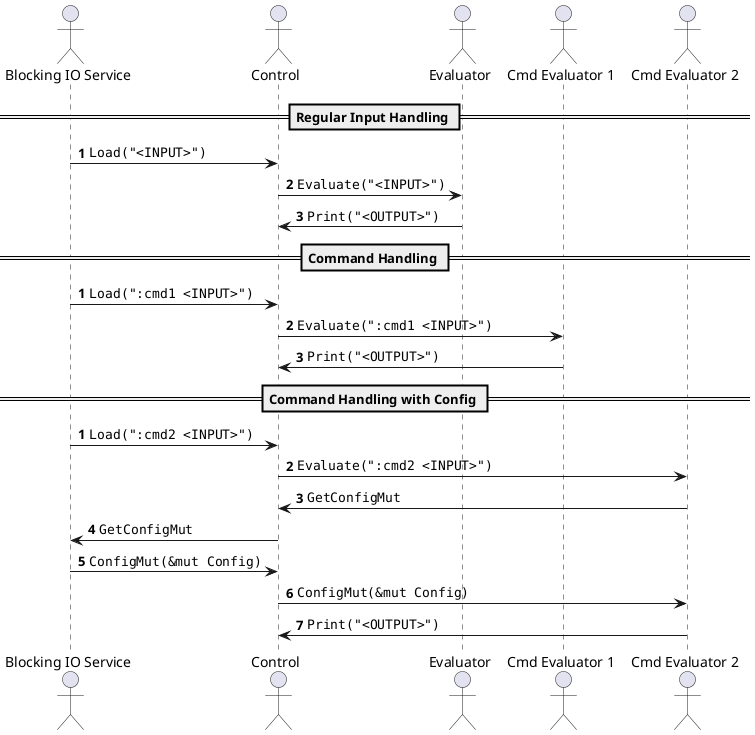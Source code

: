 @startuml repl
' skinparam maxMessageSize 125

actor User as "Blocking IO Service"
actor Ctrl as "Control"
actor Eval as "Evaluator"
actor Cmd1 as "Cmd Evaluator 1"
actor Cmd2 as "Cmd Evaluator 2"

== Regular Input Handling ==

autonumber
User -> Ctrl : ""Load("<INPUT>")""
Ctrl -> Eval : ""Evaluate("<INPUT>")""
Eval -> Ctrl : ""Print("<OUTPUT>")""

== Command Handling ==

autonumber
User -> Ctrl : ""Load(":cmd1 <INPUT>")""
Ctrl -> Cmd1 : ""Evaluate(":cmd1 <INPUT>")""
Cmd1 -> Ctrl : ""Print("<OUTPUT>")""

== Command Handling with Config ==

autonumber
User -> Ctrl : ""Load(":cmd2 <INPUT>")""
Ctrl -> Cmd2 : ""Evaluate(":cmd2 <INPUT>")""
Cmd2 -> Ctrl : ""GetConfigMut""
Ctrl -> User : ""GetConfigMut""
User -> Ctrl : ""ConfigMut(&mut Config)""
Ctrl -> Cmd2 : ""ConfigMut(&mut Config)""
Cmd2 -> Ctrl : ""Print("<OUTPUT>")""

@enduml